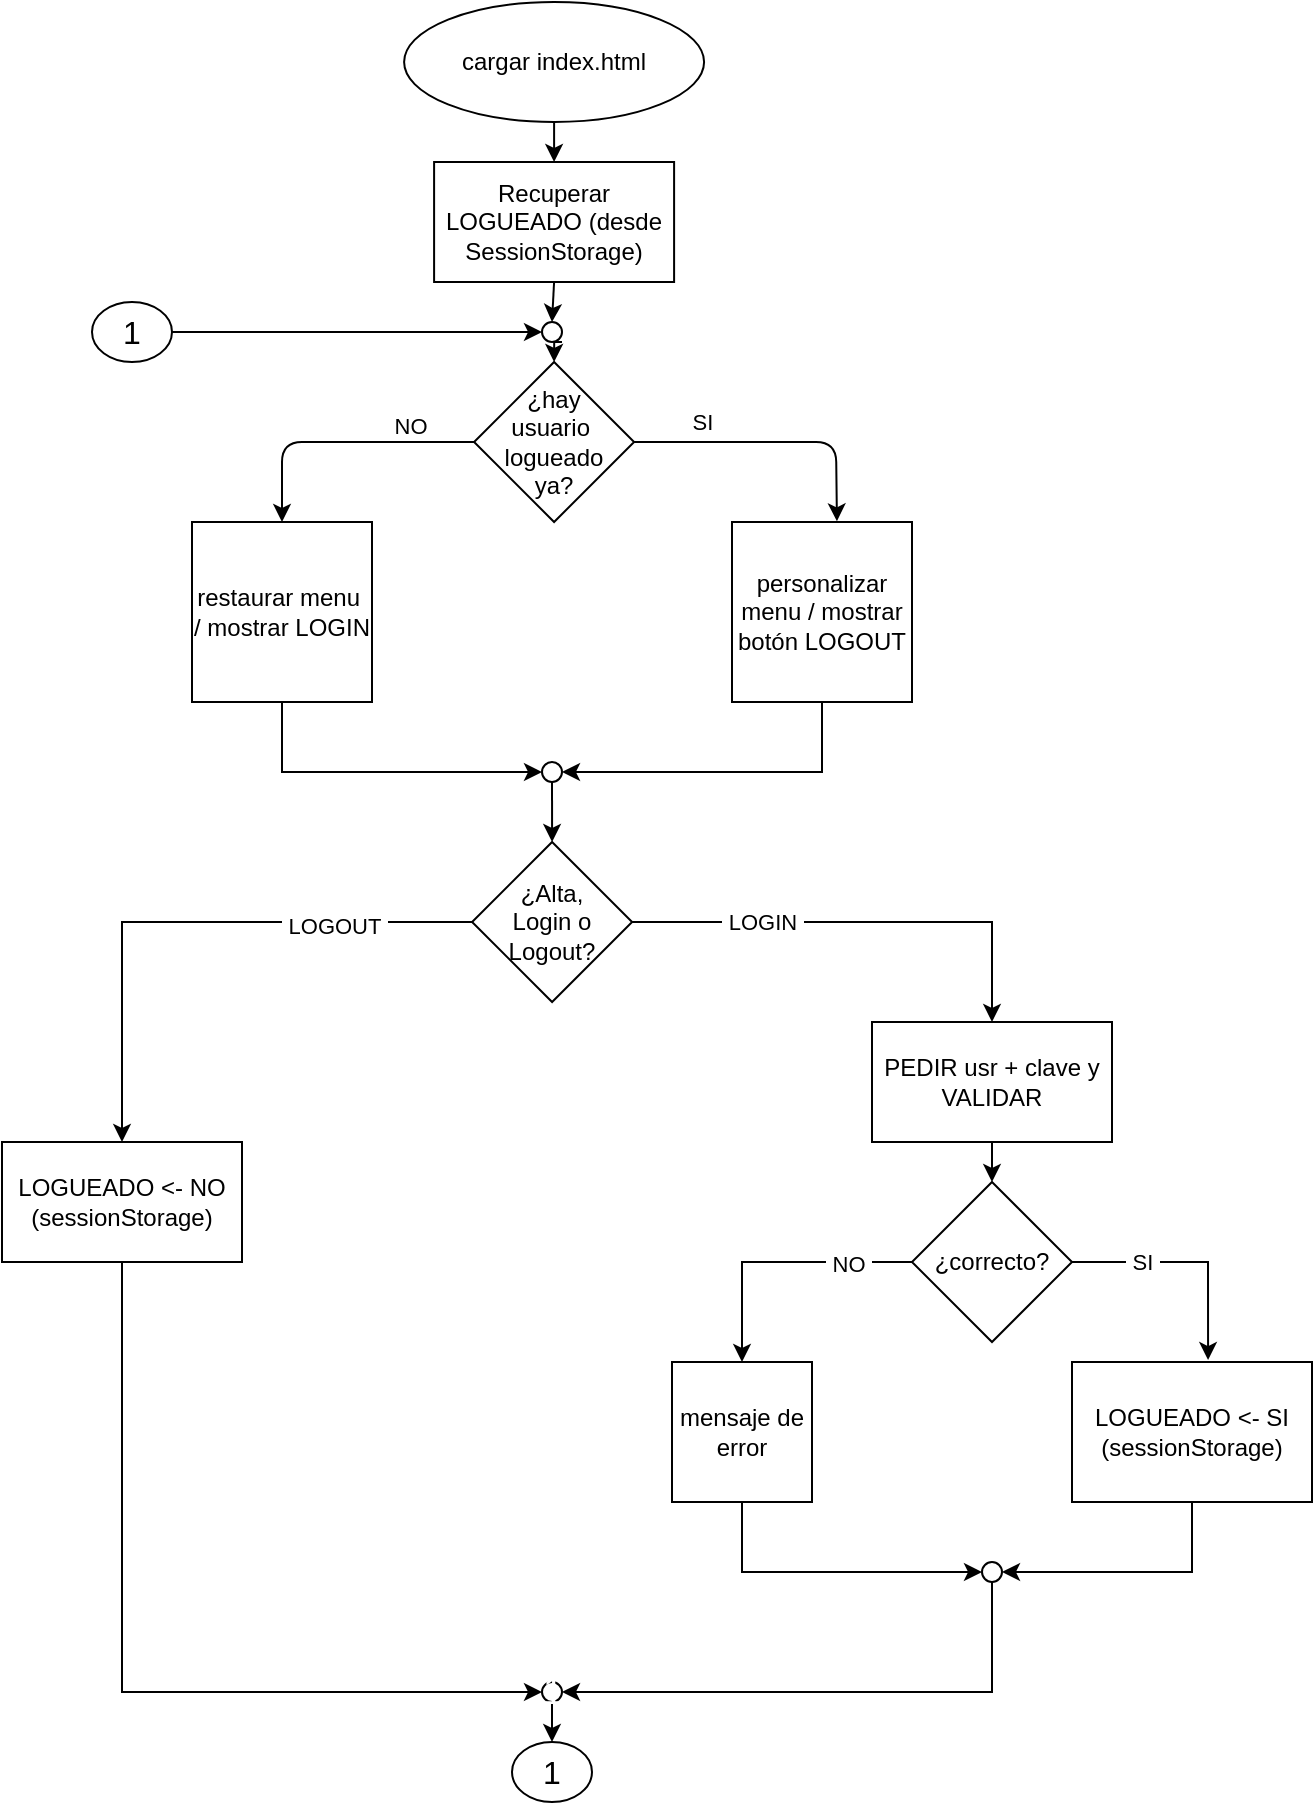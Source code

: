 <mxfile version="14.7.1" type="device"><diagram id="e-HLOaj8waMMObPF0tEu" name="Página-1"><mxGraphModel dx="1038" dy="548" grid="1" gridSize="10" guides="1" tooltips="1" connect="1" arrows="1" fold="1" page="1" pageScale="1" pageWidth="827" pageHeight="1169" math="0" shadow="0"><root><mxCell id="0"/><mxCell id="1" parent="0"/><mxCell id="olSa29c5-AnAB_iLm0ou-2" value="cargar index.html" style="ellipse;whiteSpace=wrap;html=1;" parent="1" vertex="1"><mxGeometry x="331.05" y="100" width="150" height="60" as="geometry"/></mxCell><mxCell id="WWjwVUkUGs9KJJmmSNgb-15" style="edgeStyle=orthogonalEdgeStyle;rounded=0;orthogonalLoop=1;jettySize=auto;html=1;exitX=1;exitY=0.5;exitDx=0;exitDy=0;entryX=0.5;entryY=0;entryDx=0;entryDy=0;" parent="1" source="olSa29c5-AnAB_iLm0ou-4" target="olSa29c5-AnAB_iLm0ou-5" edge="1"><mxGeometry relative="1" as="geometry"/></mxCell><mxCell id="WWjwVUkUGs9KJJmmSNgb-16" value="&amp;nbsp;LOGIN&amp;nbsp;" style="edgeLabel;html=1;align=center;verticalAlign=middle;resizable=0;points=[];" parent="WWjwVUkUGs9KJJmmSNgb-15" vertex="1" connectable="0"><mxGeometry x="-0.433" relative="1" as="geometry"><mxPoint as="offset"/></mxGeometry></mxCell><mxCell id="WWjwVUkUGs9KJJmmSNgb-17" style="edgeStyle=orthogonalEdgeStyle;rounded=0;orthogonalLoop=1;jettySize=auto;html=1;entryX=0.5;entryY=0;entryDx=0;entryDy=0;" parent="1" source="olSa29c5-AnAB_iLm0ou-4" target="olSa29c5-AnAB_iLm0ou-42" edge="1"><mxGeometry relative="1" as="geometry"/></mxCell><mxCell id="WWjwVUkUGs9KJJmmSNgb-18" value="&amp;nbsp;LOGOUT&amp;nbsp;" style="edgeLabel;html=1;align=center;verticalAlign=middle;resizable=0;points=[];" parent="WWjwVUkUGs9KJJmmSNgb-17" vertex="1" connectable="0"><mxGeometry x="-0.517" y="2" relative="1" as="geometry"><mxPoint as="offset"/></mxGeometry></mxCell><mxCell id="olSa29c5-AnAB_iLm0ou-4" value="¿Alta,&lt;br&gt;Login o&lt;br&gt;Logout?" style="rhombus;whiteSpace=wrap;html=1;" parent="1" vertex="1"><mxGeometry x="365.05" y="520" width="80" height="80" as="geometry"/></mxCell><mxCell id="olSa29c5-AnAB_iLm0ou-5" value="PEDIR usr + clave y VALIDAR" style="rounded=0;whiteSpace=wrap;html=1;" parent="1" vertex="1"><mxGeometry x="565" y="610" width="120" height="60" as="geometry"/></mxCell><mxCell id="WWjwVUkUGs9KJJmmSNgb-23" style="edgeStyle=orthogonalEdgeStyle;rounded=0;orthogonalLoop=1;jettySize=auto;html=1;entryX=0.567;entryY=-0.014;entryDx=0;entryDy=0;entryPerimeter=0;exitX=1;exitY=0.5;exitDx=0;exitDy=0;" parent="1" source="olSa29c5-AnAB_iLm0ou-11" target="olSa29c5-AnAB_iLm0ou-28" edge="1"><mxGeometry relative="1" as="geometry"/></mxCell><mxCell id="WWjwVUkUGs9KJJmmSNgb-24" value="&amp;nbsp;SI&amp;nbsp;" style="edgeLabel;html=1;align=center;verticalAlign=middle;resizable=0;points=[];" parent="WWjwVUkUGs9KJJmmSNgb-23" vertex="1" connectable="0"><mxGeometry x="-0.026" relative="1" as="geometry"><mxPoint x="-22" as="offset"/></mxGeometry></mxCell><mxCell id="WWjwVUkUGs9KJJmmSNgb-25" style="edgeStyle=orthogonalEdgeStyle;rounded=0;orthogonalLoop=1;jettySize=auto;html=1;entryX=0.5;entryY=0;entryDx=0;entryDy=0;" parent="1" source="olSa29c5-AnAB_iLm0ou-11" target="olSa29c5-AnAB_iLm0ou-13" edge="1"><mxGeometry relative="1" as="geometry"/></mxCell><mxCell id="WWjwVUkUGs9KJJmmSNgb-26" value="&amp;nbsp;NO&amp;nbsp;" style="edgeLabel;html=1;align=center;verticalAlign=middle;resizable=0;points=[];" parent="WWjwVUkUGs9KJJmmSNgb-25" vertex="1" connectable="0"><mxGeometry x="-0.526" y="1" relative="1" as="geometry"><mxPoint as="offset"/></mxGeometry></mxCell><mxCell id="olSa29c5-AnAB_iLm0ou-11" value="¿correcto?" style="rhombus;whiteSpace=wrap;html=1;" parent="1" vertex="1"><mxGeometry x="585" y="690" width="80" height="80" as="geometry"/></mxCell><mxCell id="WWjwVUkUGs9KJJmmSNgb-20" style="edgeStyle=orthogonalEdgeStyle;rounded=0;orthogonalLoop=1;jettySize=auto;html=1;entryX=0;entryY=0.5;entryDx=0;entryDy=0;exitX=0.5;exitY=1;exitDx=0;exitDy=0;" parent="1" source="olSa29c5-AnAB_iLm0ou-13" target="WWjwVUkUGs9KJJmmSNgb-1" edge="1"><mxGeometry relative="1" as="geometry"/></mxCell><mxCell id="olSa29c5-AnAB_iLm0ou-13" value="mensaje de error" style="whiteSpace=wrap;html=1;aspect=fixed;" parent="1" vertex="1"><mxGeometry x="465" y="780" width="70" height="70" as="geometry"/></mxCell><mxCell id="olSa29c5-AnAB_iLm0ou-22" value="" style="endArrow=classic;html=1;entryX=0.5;entryY=0;entryDx=0;entryDy=0;exitX=0.5;exitY=1;exitDx=0;exitDy=0;" parent="1" source="olSa29c5-AnAB_iLm0ou-2" target="olSa29c5-AnAB_iLm0ou-39" edge="1"><mxGeometry width="50" height="50" relative="1" as="geometry"><mxPoint x="396.05" y="132" as="sourcePoint"/><mxPoint x="391.05" y="170" as="targetPoint"/></mxGeometry></mxCell><mxCell id="olSa29c5-AnAB_iLm0ou-23" value="" style="endArrow=classic;html=1;entryX=0.5;entryY=0;entryDx=0;entryDy=0;exitX=0.5;exitY=1;exitDx=0;exitDy=0;" parent="1" source="WWjwVUkUGs9KJJmmSNgb-4" target="olSa29c5-AnAB_iLm0ou-4" edge="1"><mxGeometry width="50" height="50" relative="1" as="geometry"><mxPoint x="380" y="480" as="sourcePoint"/><mxPoint x="540" y="100" as="targetPoint"/></mxGeometry></mxCell><mxCell id="olSa29c5-AnAB_iLm0ou-25" value="" style="endArrow=classic;html=1;entryX=0.5;entryY=0;entryDx=0;entryDy=0;exitX=0.5;exitY=1;exitDx=0;exitDy=0;" parent="1" source="olSa29c5-AnAB_iLm0ou-5" target="olSa29c5-AnAB_iLm0ou-11" edge="1"><mxGeometry width="50" height="50" relative="1" as="geometry"><mxPoint x="475" y="750" as="sourcePoint"/><mxPoint x="525" y="700" as="targetPoint"/></mxGeometry></mxCell><mxCell id="WWjwVUkUGs9KJJmmSNgb-19" style="edgeStyle=orthogonalEdgeStyle;rounded=0;orthogonalLoop=1;jettySize=auto;html=1;exitX=0.5;exitY=1;exitDx=0;exitDy=0;entryX=1;entryY=0.5;entryDx=0;entryDy=0;" parent="1" source="olSa29c5-AnAB_iLm0ou-28" target="WWjwVUkUGs9KJJmmSNgb-1" edge="1"><mxGeometry relative="1" as="geometry"/></mxCell><mxCell id="olSa29c5-AnAB_iLm0ou-28" value="LOGUEADO &amp;lt;- SI&lt;br&gt;(sessionStorage)" style="rounded=0;whiteSpace=wrap;html=1;" parent="1" vertex="1"><mxGeometry x="665" y="780" width="120" height="70" as="geometry"/></mxCell><mxCell id="olSa29c5-AnAB_iLm0ou-29" value="¿hay&lt;br&gt;usuario&amp;nbsp;&lt;br&gt;logueado&lt;br&gt;ya?" style="rhombus;whiteSpace=wrap;html=1;" parent="1" vertex="1"><mxGeometry x="366.05" y="280" width="80" height="80" as="geometry"/></mxCell><mxCell id="WWjwVUkUGs9KJJmmSNgb-29" style="edgeStyle=orthogonalEdgeStyle;rounded=0;orthogonalLoop=1;jettySize=auto;html=1;entryX=1;entryY=0.5;entryDx=0;entryDy=0;exitX=0.5;exitY=1;exitDx=0;exitDy=0;entryPerimeter=0;" parent="1" source="olSa29c5-AnAB_iLm0ou-30" target="WWjwVUkUGs9KJJmmSNgb-4" edge="1"><mxGeometry relative="1" as="geometry"/></mxCell><mxCell id="olSa29c5-AnAB_iLm0ou-30" value="personalizar menu / mostrar botón LOGOUT" style="whiteSpace=wrap;html=1;aspect=fixed;" parent="1" vertex="1"><mxGeometry x="495" y="360" width="90" height="90" as="geometry"/></mxCell><mxCell id="WWjwVUkUGs9KJJmmSNgb-30" style="edgeStyle=orthogonalEdgeStyle;rounded=0;orthogonalLoop=1;jettySize=auto;html=1;entryX=0;entryY=0.5;entryDx=0;entryDy=0;exitX=0.5;exitY=1;exitDx=0;exitDy=0;" parent="1" source="olSa29c5-AnAB_iLm0ou-31" target="WWjwVUkUGs9KJJmmSNgb-4" edge="1"><mxGeometry relative="1" as="geometry"/></mxCell><mxCell id="olSa29c5-AnAB_iLm0ou-31" value="restaurar menu&amp;nbsp; / mostrar LOGIN" style="whiteSpace=wrap;html=1;aspect=fixed;" parent="1" vertex="1"><mxGeometry x="225" y="360" width="90" height="90" as="geometry"/></mxCell><mxCell id="olSa29c5-AnAB_iLm0ou-32" value="" style="endArrow=classic;html=1;entryX=0.583;entryY=-0.004;entryDx=0;entryDy=0;exitX=1;exitY=0.5;exitDx=0;exitDy=0;entryPerimeter=0;" parent="1" source="olSa29c5-AnAB_iLm0ou-29" target="olSa29c5-AnAB_iLm0ou-30" edge="1"><mxGeometry width="50" height="50" relative="1" as="geometry"><mxPoint x="455" y="257.5" as="sourcePoint"/><mxPoint x="532.56" y="330" as="targetPoint"/><Array as="points"><mxPoint x="547" y="320"/></Array></mxGeometry></mxCell><mxCell id="olSa29c5-AnAB_iLm0ou-33" value="SI" style="edgeLabel;html=1;align=center;verticalAlign=middle;resizable=0;points=[];" parent="olSa29c5-AnAB_iLm0ou-32" vertex="1" connectable="0"><mxGeometry x="-0.52" y="2" relative="1" as="geometry"><mxPoint y="-8" as="offset"/></mxGeometry></mxCell><mxCell id="olSa29c5-AnAB_iLm0ou-34" value="" style="endArrow=classic;html=1;entryX=0.5;entryY=0;entryDx=0;entryDy=0;exitX=0;exitY=0.5;exitDx=0;exitDy=0;" parent="1" source="olSa29c5-AnAB_iLm0ou-29" target="olSa29c5-AnAB_iLm0ou-31" edge="1"><mxGeometry width="50" height="50" relative="1" as="geometry"><mxPoint x="375" y="258" as="sourcePoint"/><mxPoint x="452.56" y="330.5" as="targetPoint"/><Array as="points"><mxPoint x="270" y="320"/></Array></mxGeometry></mxCell><mxCell id="olSa29c5-AnAB_iLm0ou-35" value="NO" style="edgeLabel;html=1;align=center;verticalAlign=middle;resizable=0;points=[];" parent="olSa29c5-AnAB_iLm0ou-34" vertex="1" connectable="0"><mxGeometry x="-0.52" y="2" relative="1" as="geometry"><mxPoint y="-10" as="offset"/></mxGeometry></mxCell><mxCell id="olSa29c5-AnAB_iLm0ou-39" value="Recuperar LOGUEADO (desde SessionStorage)" style="rounded=0;whiteSpace=wrap;html=1;" parent="1" vertex="1"><mxGeometry x="346.05" y="180" width="120" height="60" as="geometry"/></mxCell><mxCell id="olSa29c5-AnAB_iLm0ou-40" value="" style="endArrow=classic;html=1;entryX=0.5;entryY=0;entryDx=0;entryDy=0;exitX=0.5;exitY=1;exitDx=0;exitDy=0;" parent="1" source="olSa29c5-AnAB_iLm0ou-39" target="WWjwVUkUGs9KJJmmSNgb-10" edge="1"><mxGeometry width="50" height="50" relative="1" as="geometry"><mxPoint x="326.05" y="310" as="sourcePoint"/><mxPoint x="376.05" y="260" as="targetPoint"/></mxGeometry></mxCell><mxCell id="WWjwVUkUGs9KJJmmSNgb-28" style="edgeStyle=orthogonalEdgeStyle;rounded=0;orthogonalLoop=1;jettySize=auto;html=1;entryX=0;entryY=0.5;entryDx=0;entryDy=0;exitX=0.5;exitY=1;exitDx=0;exitDy=0;" parent="1" source="olSa29c5-AnAB_iLm0ou-42" target="WWjwVUkUGs9KJJmmSNgb-3" edge="1"><mxGeometry relative="1" as="geometry"/></mxCell><mxCell id="olSa29c5-AnAB_iLm0ou-42" value="LOGUEADO &amp;lt;- NO&lt;br&gt;(sessionStorage)" style="rounded=0;whiteSpace=wrap;html=1;" parent="1" vertex="1"><mxGeometry x="130" y="670" width="120" height="60" as="geometry"/></mxCell><mxCell id="WWjwVUkUGs9KJJmmSNgb-22" style="edgeStyle=orthogonalEdgeStyle;rounded=0;orthogonalLoop=1;jettySize=auto;html=1;exitX=0.5;exitY=1;exitDx=0;exitDy=0;entryX=1;entryY=0.5;entryDx=0;entryDy=0;" parent="1" source="WWjwVUkUGs9KJJmmSNgb-1" target="WWjwVUkUGs9KJJmmSNgb-3" edge="1"><mxGeometry relative="1" as="geometry"><mxPoint x="390" y="920" as="targetPoint"/><Array as="points"><mxPoint x="625" y="945"/></Array></mxGeometry></mxCell><mxCell id="WWjwVUkUGs9KJJmmSNgb-1" value="" style="shape=ellipse;html=1;fontSize=18;fontColor=#ffffff;fillColor=none;" parent="1" vertex="1"><mxGeometry x="620" y="880" width="10" height="10" as="geometry"/></mxCell><mxCell id="WWjwVUkUGs9KJJmmSNgb-34" style="edgeStyle=orthogonalEdgeStyle;rounded=0;orthogonalLoop=1;jettySize=auto;html=1;exitX=0.5;exitY=1;exitDx=0;exitDy=0;entryX=0.5;entryY=0;entryDx=0;entryDy=0;" parent="1" source="WWjwVUkUGs9KJJmmSNgb-3" target="WWjwVUkUGs9KJJmmSNgb-31" edge="1"><mxGeometry relative="1" as="geometry"/></mxCell><mxCell id="WWjwVUkUGs9KJJmmSNgb-3" value="1" style="shape=ellipse;html=1;fontSize=18;fontColor=#ffffff;fillColor=none;" parent="1" vertex="1"><mxGeometry x="400" y="940" width="10" height="10" as="geometry"/></mxCell><mxCell id="WWjwVUkUGs9KJJmmSNgb-4" value="" style="shape=ellipse;html=1;fontSize=18;fontColor=#ffffff;fillColor=none;" parent="1" vertex="1"><mxGeometry x="400" y="480" width="10" height="10" as="geometry"/></mxCell><mxCell id="WWjwVUkUGs9KJJmmSNgb-13" style="edgeStyle=orthogonalEdgeStyle;rounded=0;orthogonalLoop=1;jettySize=auto;html=1;exitX=1;exitY=1;exitDx=0;exitDy=0;entryX=0.5;entryY=0;entryDx=0;entryDy=0;" parent="1" source="WWjwVUkUGs9KJJmmSNgb-10" target="olSa29c5-AnAB_iLm0ou-29" edge="1"><mxGeometry relative="1" as="geometry"/></mxCell><mxCell id="WWjwVUkUGs9KJJmmSNgb-10" value="" style="shape=ellipse;html=1;fontSize=18;fontColor=#ffffff;fillColor=none;" parent="1" vertex="1"><mxGeometry x="400" y="260" width="10" height="10" as="geometry"/></mxCell><mxCell id="WWjwVUkUGs9KJJmmSNgb-31" value="&lt;font style=&quot;font-size: 16px&quot;&gt;1&lt;/font&gt;" style="ellipse;whiteSpace=wrap;html=1;fillColor=none;" parent="1" vertex="1"><mxGeometry x="385" y="970" width="40" height="30" as="geometry"/></mxCell><mxCell id="WWjwVUkUGs9KJJmmSNgb-33" style="edgeStyle=orthogonalEdgeStyle;rounded=0;orthogonalLoop=1;jettySize=auto;html=1;entryX=0;entryY=0.5;entryDx=0;entryDy=0;" parent="1" source="WWjwVUkUGs9KJJmmSNgb-32" target="WWjwVUkUGs9KJJmmSNgb-10" edge="1"><mxGeometry relative="1" as="geometry"/></mxCell><mxCell id="WWjwVUkUGs9KJJmmSNgb-32" value="&lt;font style=&quot;font-size: 16px&quot;&gt;1&lt;/font&gt;" style="ellipse;whiteSpace=wrap;html=1;fillColor=none;" parent="1" vertex="1"><mxGeometry x="175" y="250" width="40" height="30" as="geometry"/></mxCell></root></mxGraphModel></diagram></mxfile>